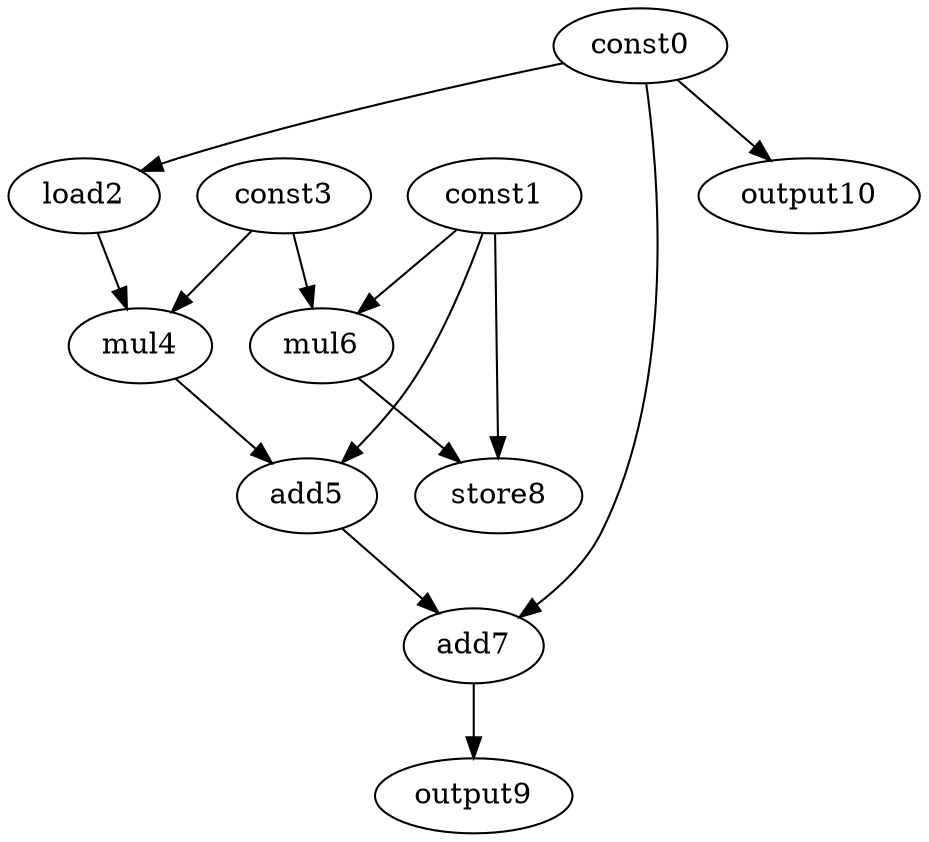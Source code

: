 digraph G { 
const0[opcode=const]; 
const1[opcode=const]; 
load2[opcode=load]; 
const3[opcode=const]; 
mul4[opcode=mul]; 
add5[opcode=add]; 
mul6[opcode=mul]; 
add7[opcode=add]; 
store8[opcode=store]; 
output9[opcode=output]; 
output10[opcode=output]; 
const0->load2[operand=0];
const1->mul6[operand=0];
const3->mul6[operand=1];
const0->output10[operand=0];
load2->mul4[operand=0];
const3->mul4[operand=1];
const1->store8[operand=0];
mul6->store8[operand=1];
const1->add5[operand=0];
mul4->add5[operand=1];
const0->add7[operand=0];
add5->add7[operand=1];
add7->output9[operand=0];
}
